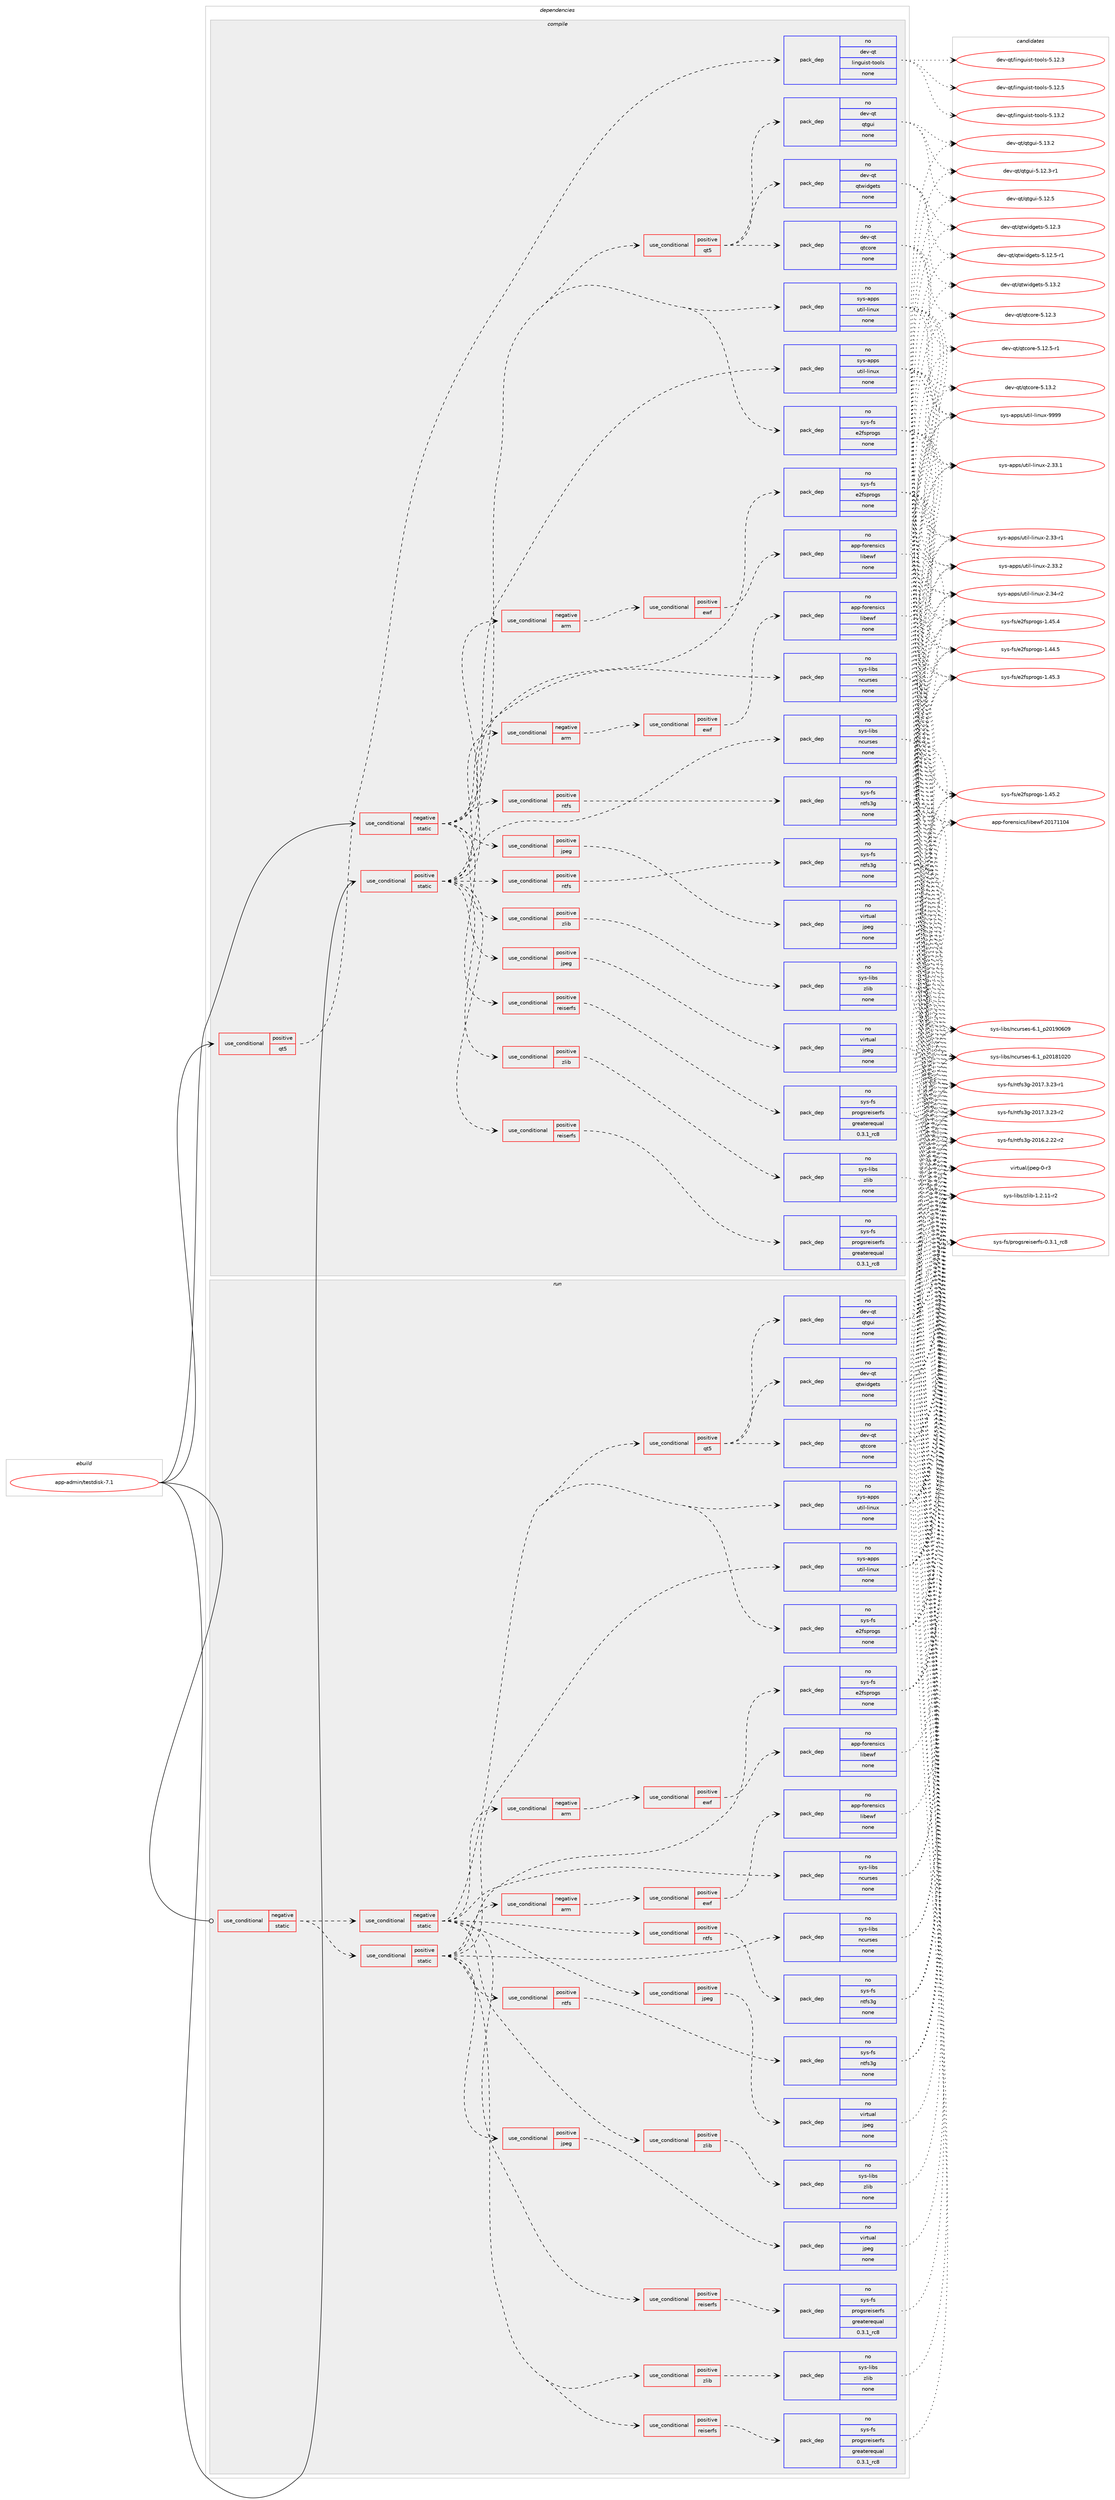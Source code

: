 digraph prolog {

# *************
# Graph options
# *************

newrank=true;
concentrate=true;
compound=true;
graph [rankdir=LR,fontname=Helvetica,fontsize=10,ranksep=1.5];#, ranksep=2.5, nodesep=0.2];
edge  [arrowhead=vee];
node  [fontname=Helvetica,fontsize=10];

# **********
# The ebuild
# **********

subgraph cluster_leftcol {
color=gray;
rank=same;
label=<<i>ebuild</i>>;
id [label="app-admin/testdisk-7.1", color=red, width=4, href="../app-admin/testdisk-7.1.svg"];
}

# ****************
# The dependencies
# ****************

subgraph cluster_midcol {
color=gray;
label=<<i>dependencies</i>>;
subgraph cluster_compile {
fillcolor="#eeeeee";
style=filled;
label=<<i>compile</i>>;
subgraph cond112381 {
dependency471639 [label=<<TABLE BORDER="0" CELLBORDER="1" CELLSPACING="0" CELLPADDING="4"><TR><TD ROWSPAN="3" CELLPADDING="10">use_conditional</TD></TR><TR><TD>negative</TD></TR><TR><TD>static</TD></TR></TABLE>>, shape=none, color=red];
subgraph pack350706 {
dependency471640 [label=<<TABLE BORDER="0" CELLBORDER="1" CELLSPACING="0" CELLPADDING="4" WIDTH="220"><TR><TD ROWSPAN="6" CELLPADDING="30">pack_dep</TD></TR><TR><TD WIDTH="110">no</TD></TR><TR><TD>sys-apps</TD></TR><TR><TD>util-linux</TD></TR><TR><TD>none</TD></TR><TR><TD></TD></TR></TABLE>>, shape=none, color=blue];
}
dependency471639:e -> dependency471640:w [weight=20,style="dashed",arrowhead="vee"];
subgraph pack350707 {
dependency471641 [label=<<TABLE BORDER="0" CELLBORDER="1" CELLSPACING="0" CELLPADDING="4" WIDTH="220"><TR><TD ROWSPAN="6" CELLPADDING="30">pack_dep</TD></TR><TR><TD WIDTH="110">no</TD></TR><TR><TD>sys-fs</TD></TR><TR><TD>e2fsprogs</TD></TR><TR><TD>none</TD></TR><TR><TD></TD></TR></TABLE>>, shape=none, color=blue];
}
dependency471639:e -> dependency471641:w [weight=20,style="dashed",arrowhead="vee"];
subgraph pack350708 {
dependency471642 [label=<<TABLE BORDER="0" CELLBORDER="1" CELLSPACING="0" CELLPADDING="4" WIDTH="220"><TR><TD ROWSPAN="6" CELLPADDING="30">pack_dep</TD></TR><TR><TD WIDTH="110">no</TD></TR><TR><TD>sys-libs</TD></TR><TR><TD>ncurses</TD></TR><TR><TD>none</TD></TR><TR><TD></TD></TR></TABLE>>, shape=none, color=blue];
}
dependency471639:e -> dependency471642:w [weight=20,style="dashed",arrowhead="vee"];
subgraph cond112382 {
dependency471643 [label=<<TABLE BORDER="0" CELLBORDER="1" CELLSPACING="0" CELLPADDING="4"><TR><TD ROWSPAN="3" CELLPADDING="10">use_conditional</TD></TR><TR><TD>positive</TD></TR><TR><TD>jpeg</TD></TR></TABLE>>, shape=none, color=red];
subgraph pack350709 {
dependency471644 [label=<<TABLE BORDER="0" CELLBORDER="1" CELLSPACING="0" CELLPADDING="4" WIDTH="220"><TR><TD ROWSPAN="6" CELLPADDING="30">pack_dep</TD></TR><TR><TD WIDTH="110">no</TD></TR><TR><TD>virtual</TD></TR><TR><TD>jpeg</TD></TR><TR><TD>none</TD></TR><TR><TD></TD></TR></TABLE>>, shape=none, color=blue];
}
dependency471643:e -> dependency471644:w [weight=20,style="dashed",arrowhead="vee"];
}
dependency471639:e -> dependency471643:w [weight=20,style="dashed",arrowhead="vee"];
subgraph cond112383 {
dependency471645 [label=<<TABLE BORDER="0" CELLBORDER="1" CELLSPACING="0" CELLPADDING="4"><TR><TD ROWSPAN="3" CELLPADDING="10">use_conditional</TD></TR><TR><TD>positive</TD></TR><TR><TD>ntfs</TD></TR></TABLE>>, shape=none, color=red];
subgraph pack350710 {
dependency471646 [label=<<TABLE BORDER="0" CELLBORDER="1" CELLSPACING="0" CELLPADDING="4" WIDTH="220"><TR><TD ROWSPAN="6" CELLPADDING="30">pack_dep</TD></TR><TR><TD WIDTH="110">no</TD></TR><TR><TD>sys-fs</TD></TR><TR><TD>ntfs3g</TD></TR><TR><TD>none</TD></TR><TR><TD></TD></TR></TABLE>>, shape=none, color=blue];
}
dependency471645:e -> dependency471646:w [weight=20,style="dashed",arrowhead="vee"];
}
dependency471639:e -> dependency471645:w [weight=20,style="dashed",arrowhead="vee"];
subgraph cond112384 {
dependency471647 [label=<<TABLE BORDER="0" CELLBORDER="1" CELLSPACING="0" CELLPADDING="4"><TR><TD ROWSPAN="3" CELLPADDING="10">use_conditional</TD></TR><TR><TD>positive</TD></TR><TR><TD>qt5</TD></TR></TABLE>>, shape=none, color=red];
subgraph pack350711 {
dependency471648 [label=<<TABLE BORDER="0" CELLBORDER="1" CELLSPACING="0" CELLPADDING="4" WIDTH="220"><TR><TD ROWSPAN="6" CELLPADDING="30">pack_dep</TD></TR><TR><TD WIDTH="110">no</TD></TR><TR><TD>dev-qt</TD></TR><TR><TD>qtcore</TD></TR><TR><TD>none</TD></TR><TR><TD></TD></TR></TABLE>>, shape=none, color=blue];
}
dependency471647:e -> dependency471648:w [weight=20,style="dashed",arrowhead="vee"];
subgraph pack350712 {
dependency471649 [label=<<TABLE BORDER="0" CELLBORDER="1" CELLSPACING="0" CELLPADDING="4" WIDTH="220"><TR><TD ROWSPAN="6" CELLPADDING="30">pack_dep</TD></TR><TR><TD WIDTH="110">no</TD></TR><TR><TD>dev-qt</TD></TR><TR><TD>qtgui</TD></TR><TR><TD>none</TD></TR><TR><TD></TD></TR></TABLE>>, shape=none, color=blue];
}
dependency471647:e -> dependency471649:w [weight=20,style="dashed",arrowhead="vee"];
subgraph pack350713 {
dependency471650 [label=<<TABLE BORDER="0" CELLBORDER="1" CELLSPACING="0" CELLPADDING="4" WIDTH="220"><TR><TD ROWSPAN="6" CELLPADDING="30">pack_dep</TD></TR><TR><TD WIDTH="110">no</TD></TR><TR><TD>dev-qt</TD></TR><TR><TD>qtwidgets</TD></TR><TR><TD>none</TD></TR><TR><TD></TD></TR></TABLE>>, shape=none, color=blue];
}
dependency471647:e -> dependency471650:w [weight=20,style="dashed",arrowhead="vee"];
}
dependency471639:e -> dependency471647:w [weight=20,style="dashed",arrowhead="vee"];
subgraph cond112385 {
dependency471651 [label=<<TABLE BORDER="0" CELLBORDER="1" CELLSPACING="0" CELLPADDING="4"><TR><TD ROWSPAN="3" CELLPADDING="10">use_conditional</TD></TR><TR><TD>positive</TD></TR><TR><TD>reiserfs</TD></TR></TABLE>>, shape=none, color=red];
subgraph pack350714 {
dependency471652 [label=<<TABLE BORDER="0" CELLBORDER="1" CELLSPACING="0" CELLPADDING="4" WIDTH="220"><TR><TD ROWSPAN="6" CELLPADDING="30">pack_dep</TD></TR><TR><TD WIDTH="110">no</TD></TR><TR><TD>sys-fs</TD></TR><TR><TD>progsreiserfs</TD></TR><TR><TD>greaterequal</TD></TR><TR><TD>0.3.1_rc8</TD></TR></TABLE>>, shape=none, color=blue];
}
dependency471651:e -> dependency471652:w [weight=20,style="dashed",arrowhead="vee"];
}
dependency471639:e -> dependency471651:w [weight=20,style="dashed",arrowhead="vee"];
subgraph cond112386 {
dependency471653 [label=<<TABLE BORDER="0" CELLBORDER="1" CELLSPACING="0" CELLPADDING="4"><TR><TD ROWSPAN="3" CELLPADDING="10">use_conditional</TD></TR><TR><TD>positive</TD></TR><TR><TD>zlib</TD></TR></TABLE>>, shape=none, color=red];
subgraph pack350715 {
dependency471654 [label=<<TABLE BORDER="0" CELLBORDER="1" CELLSPACING="0" CELLPADDING="4" WIDTH="220"><TR><TD ROWSPAN="6" CELLPADDING="30">pack_dep</TD></TR><TR><TD WIDTH="110">no</TD></TR><TR><TD>sys-libs</TD></TR><TR><TD>zlib</TD></TR><TR><TD>none</TD></TR><TR><TD></TD></TR></TABLE>>, shape=none, color=blue];
}
dependency471653:e -> dependency471654:w [weight=20,style="dashed",arrowhead="vee"];
}
dependency471639:e -> dependency471653:w [weight=20,style="dashed",arrowhead="vee"];
subgraph cond112387 {
dependency471655 [label=<<TABLE BORDER="0" CELLBORDER="1" CELLSPACING="0" CELLPADDING="4"><TR><TD ROWSPAN="3" CELLPADDING="10">use_conditional</TD></TR><TR><TD>negative</TD></TR><TR><TD>arm</TD></TR></TABLE>>, shape=none, color=red];
subgraph cond112388 {
dependency471656 [label=<<TABLE BORDER="0" CELLBORDER="1" CELLSPACING="0" CELLPADDING="4"><TR><TD ROWSPAN="3" CELLPADDING="10">use_conditional</TD></TR><TR><TD>positive</TD></TR><TR><TD>ewf</TD></TR></TABLE>>, shape=none, color=red];
subgraph pack350716 {
dependency471657 [label=<<TABLE BORDER="0" CELLBORDER="1" CELLSPACING="0" CELLPADDING="4" WIDTH="220"><TR><TD ROWSPAN="6" CELLPADDING="30">pack_dep</TD></TR><TR><TD WIDTH="110">no</TD></TR><TR><TD>app-forensics</TD></TR><TR><TD>libewf</TD></TR><TR><TD>none</TD></TR><TR><TD></TD></TR></TABLE>>, shape=none, color=blue];
}
dependency471656:e -> dependency471657:w [weight=20,style="dashed",arrowhead="vee"];
}
dependency471655:e -> dependency471656:w [weight=20,style="dashed",arrowhead="vee"];
}
dependency471639:e -> dependency471655:w [weight=20,style="dashed",arrowhead="vee"];
}
id:e -> dependency471639:w [weight=20,style="solid",arrowhead="vee"];
subgraph cond112389 {
dependency471658 [label=<<TABLE BORDER="0" CELLBORDER="1" CELLSPACING="0" CELLPADDING="4"><TR><TD ROWSPAN="3" CELLPADDING="10">use_conditional</TD></TR><TR><TD>positive</TD></TR><TR><TD>qt5</TD></TR></TABLE>>, shape=none, color=red];
subgraph pack350717 {
dependency471659 [label=<<TABLE BORDER="0" CELLBORDER="1" CELLSPACING="0" CELLPADDING="4" WIDTH="220"><TR><TD ROWSPAN="6" CELLPADDING="30">pack_dep</TD></TR><TR><TD WIDTH="110">no</TD></TR><TR><TD>dev-qt</TD></TR><TR><TD>linguist-tools</TD></TR><TR><TD>none</TD></TR><TR><TD></TD></TR></TABLE>>, shape=none, color=blue];
}
dependency471658:e -> dependency471659:w [weight=20,style="dashed",arrowhead="vee"];
}
id:e -> dependency471658:w [weight=20,style="solid",arrowhead="vee"];
subgraph cond112390 {
dependency471660 [label=<<TABLE BORDER="0" CELLBORDER="1" CELLSPACING="0" CELLPADDING="4"><TR><TD ROWSPAN="3" CELLPADDING="10">use_conditional</TD></TR><TR><TD>positive</TD></TR><TR><TD>static</TD></TR></TABLE>>, shape=none, color=red];
subgraph pack350718 {
dependency471661 [label=<<TABLE BORDER="0" CELLBORDER="1" CELLSPACING="0" CELLPADDING="4" WIDTH="220"><TR><TD ROWSPAN="6" CELLPADDING="30">pack_dep</TD></TR><TR><TD WIDTH="110">no</TD></TR><TR><TD>sys-apps</TD></TR><TR><TD>util-linux</TD></TR><TR><TD>none</TD></TR><TR><TD></TD></TR></TABLE>>, shape=none, color=blue];
}
dependency471660:e -> dependency471661:w [weight=20,style="dashed",arrowhead="vee"];
subgraph pack350719 {
dependency471662 [label=<<TABLE BORDER="0" CELLBORDER="1" CELLSPACING="0" CELLPADDING="4" WIDTH="220"><TR><TD ROWSPAN="6" CELLPADDING="30">pack_dep</TD></TR><TR><TD WIDTH="110">no</TD></TR><TR><TD>sys-fs</TD></TR><TR><TD>e2fsprogs</TD></TR><TR><TD>none</TD></TR><TR><TD></TD></TR></TABLE>>, shape=none, color=blue];
}
dependency471660:e -> dependency471662:w [weight=20,style="dashed",arrowhead="vee"];
subgraph pack350720 {
dependency471663 [label=<<TABLE BORDER="0" CELLBORDER="1" CELLSPACING="0" CELLPADDING="4" WIDTH="220"><TR><TD ROWSPAN="6" CELLPADDING="30">pack_dep</TD></TR><TR><TD WIDTH="110">no</TD></TR><TR><TD>sys-libs</TD></TR><TR><TD>ncurses</TD></TR><TR><TD>none</TD></TR><TR><TD></TD></TR></TABLE>>, shape=none, color=blue];
}
dependency471660:e -> dependency471663:w [weight=20,style="dashed",arrowhead="vee"];
subgraph cond112391 {
dependency471664 [label=<<TABLE BORDER="0" CELLBORDER="1" CELLSPACING="0" CELLPADDING="4"><TR><TD ROWSPAN="3" CELLPADDING="10">use_conditional</TD></TR><TR><TD>positive</TD></TR><TR><TD>jpeg</TD></TR></TABLE>>, shape=none, color=red];
subgraph pack350721 {
dependency471665 [label=<<TABLE BORDER="0" CELLBORDER="1" CELLSPACING="0" CELLPADDING="4" WIDTH="220"><TR><TD ROWSPAN="6" CELLPADDING="30">pack_dep</TD></TR><TR><TD WIDTH="110">no</TD></TR><TR><TD>virtual</TD></TR><TR><TD>jpeg</TD></TR><TR><TD>none</TD></TR><TR><TD></TD></TR></TABLE>>, shape=none, color=blue];
}
dependency471664:e -> dependency471665:w [weight=20,style="dashed",arrowhead="vee"];
}
dependency471660:e -> dependency471664:w [weight=20,style="dashed",arrowhead="vee"];
subgraph cond112392 {
dependency471666 [label=<<TABLE BORDER="0" CELLBORDER="1" CELLSPACING="0" CELLPADDING="4"><TR><TD ROWSPAN="3" CELLPADDING="10">use_conditional</TD></TR><TR><TD>positive</TD></TR><TR><TD>ntfs</TD></TR></TABLE>>, shape=none, color=red];
subgraph pack350722 {
dependency471667 [label=<<TABLE BORDER="0" CELLBORDER="1" CELLSPACING="0" CELLPADDING="4" WIDTH="220"><TR><TD ROWSPAN="6" CELLPADDING="30">pack_dep</TD></TR><TR><TD WIDTH="110">no</TD></TR><TR><TD>sys-fs</TD></TR><TR><TD>ntfs3g</TD></TR><TR><TD>none</TD></TR><TR><TD></TD></TR></TABLE>>, shape=none, color=blue];
}
dependency471666:e -> dependency471667:w [weight=20,style="dashed",arrowhead="vee"];
}
dependency471660:e -> dependency471666:w [weight=20,style="dashed",arrowhead="vee"];
subgraph cond112393 {
dependency471668 [label=<<TABLE BORDER="0" CELLBORDER="1" CELLSPACING="0" CELLPADDING="4"><TR><TD ROWSPAN="3" CELLPADDING="10">use_conditional</TD></TR><TR><TD>positive</TD></TR><TR><TD>reiserfs</TD></TR></TABLE>>, shape=none, color=red];
subgraph pack350723 {
dependency471669 [label=<<TABLE BORDER="0" CELLBORDER="1" CELLSPACING="0" CELLPADDING="4" WIDTH="220"><TR><TD ROWSPAN="6" CELLPADDING="30">pack_dep</TD></TR><TR><TD WIDTH="110">no</TD></TR><TR><TD>sys-fs</TD></TR><TR><TD>progsreiserfs</TD></TR><TR><TD>greaterequal</TD></TR><TR><TD>0.3.1_rc8</TD></TR></TABLE>>, shape=none, color=blue];
}
dependency471668:e -> dependency471669:w [weight=20,style="dashed",arrowhead="vee"];
}
dependency471660:e -> dependency471668:w [weight=20,style="dashed",arrowhead="vee"];
subgraph cond112394 {
dependency471670 [label=<<TABLE BORDER="0" CELLBORDER="1" CELLSPACING="0" CELLPADDING="4"><TR><TD ROWSPAN="3" CELLPADDING="10">use_conditional</TD></TR><TR><TD>positive</TD></TR><TR><TD>zlib</TD></TR></TABLE>>, shape=none, color=red];
subgraph pack350724 {
dependency471671 [label=<<TABLE BORDER="0" CELLBORDER="1" CELLSPACING="0" CELLPADDING="4" WIDTH="220"><TR><TD ROWSPAN="6" CELLPADDING="30">pack_dep</TD></TR><TR><TD WIDTH="110">no</TD></TR><TR><TD>sys-libs</TD></TR><TR><TD>zlib</TD></TR><TR><TD>none</TD></TR><TR><TD></TD></TR></TABLE>>, shape=none, color=blue];
}
dependency471670:e -> dependency471671:w [weight=20,style="dashed",arrowhead="vee"];
}
dependency471660:e -> dependency471670:w [weight=20,style="dashed",arrowhead="vee"];
subgraph cond112395 {
dependency471672 [label=<<TABLE BORDER="0" CELLBORDER="1" CELLSPACING="0" CELLPADDING="4"><TR><TD ROWSPAN="3" CELLPADDING="10">use_conditional</TD></TR><TR><TD>negative</TD></TR><TR><TD>arm</TD></TR></TABLE>>, shape=none, color=red];
subgraph cond112396 {
dependency471673 [label=<<TABLE BORDER="0" CELLBORDER="1" CELLSPACING="0" CELLPADDING="4"><TR><TD ROWSPAN="3" CELLPADDING="10">use_conditional</TD></TR><TR><TD>positive</TD></TR><TR><TD>ewf</TD></TR></TABLE>>, shape=none, color=red];
subgraph pack350725 {
dependency471674 [label=<<TABLE BORDER="0" CELLBORDER="1" CELLSPACING="0" CELLPADDING="4" WIDTH="220"><TR><TD ROWSPAN="6" CELLPADDING="30">pack_dep</TD></TR><TR><TD WIDTH="110">no</TD></TR><TR><TD>app-forensics</TD></TR><TR><TD>libewf</TD></TR><TR><TD>none</TD></TR><TR><TD></TD></TR></TABLE>>, shape=none, color=blue];
}
dependency471673:e -> dependency471674:w [weight=20,style="dashed",arrowhead="vee"];
}
dependency471672:e -> dependency471673:w [weight=20,style="dashed",arrowhead="vee"];
}
dependency471660:e -> dependency471672:w [weight=20,style="dashed",arrowhead="vee"];
}
id:e -> dependency471660:w [weight=20,style="solid",arrowhead="vee"];
}
subgraph cluster_compileandrun {
fillcolor="#eeeeee";
style=filled;
label=<<i>compile and run</i>>;
}
subgraph cluster_run {
fillcolor="#eeeeee";
style=filled;
label=<<i>run</i>>;
subgraph cond112397 {
dependency471675 [label=<<TABLE BORDER="0" CELLBORDER="1" CELLSPACING="0" CELLPADDING="4"><TR><TD ROWSPAN="3" CELLPADDING="10">use_conditional</TD></TR><TR><TD>negative</TD></TR><TR><TD>static</TD></TR></TABLE>>, shape=none, color=red];
subgraph cond112398 {
dependency471676 [label=<<TABLE BORDER="0" CELLBORDER="1" CELLSPACING="0" CELLPADDING="4"><TR><TD ROWSPAN="3" CELLPADDING="10">use_conditional</TD></TR><TR><TD>positive</TD></TR><TR><TD>static</TD></TR></TABLE>>, shape=none, color=red];
subgraph pack350726 {
dependency471677 [label=<<TABLE BORDER="0" CELLBORDER="1" CELLSPACING="0" CELLPADDING="4" WIDTH="220"><TR><TD ROWSPAN="6" CELLPADDING="30">pack_dep</TD></TR><TR><TD WIDTH="110">no</TD></TR><TR><TD>sys-apps</TD></TR><TR><TD>util-linux</TD></TR><TR><TD>none</TD></TR><TR><TD></TD></TR></TABLE>>, shape=none, color=blue];
}
dependency471676:e -> dependency471677:w [weight=20,style="dashed",arrowhead="vee"];
subgraph pack350727 {
dependency471678 [label=<<TABLE BORDER="0" CELLBORDER="1" CELLSPACING="0" CELLPADDING="4" WIDTH="220"><TR><TD ROWSPAN="6" CELLPADDING="30">pack_dep</TD></TR><TR><TD WIDTH="110">no</TD></TR><TR><TD>sys-fs</TD></TR><TR><TD>e2fsprogs</TD></TR><TR><TD>none</TD></TR><TR><TD></TD></TR></TABLE>>, shape=none, color=blue];
}
dependency471676:e -> dependency471678:w [weight=20,style="dashed",arrowhead="vee"];
subgraph pack350728 {
dependency471679 [label=<<TABLE BORDER="0" CELLBORDER="1" CELLSPACING="0" CELLPADDING="4" WIDTH="220"><TR><TD ROWSPAN="6" CELLPADDING="30">pack_dep</TD></TR><TR><TD WIDTH="110">no</TD></TR><TR><TD>sys-libs</TD></TR><TR><TD>ncurses</TD></TR><TR><TD>none</TD></TR><TR><TD></TD></TR></TABLE>>, shape=none, color=blue];
}
dependency471676:e -> dependency471679:w [weight=20,style="dashed",arrowhead="vee"];
subgraph cond112399 {
dependency471680 [label=<<TABLE BORDER="0" CELLBORDER="1" CELLSPACING="0" CELLPADDING="4"><TR><TD ROWSPAN="3" CELLPADDING="10">use_conditional</TD></TR><TR><TD>positive</TD></TR><TR><TD>jpeg</TD></TR></TABLE>>, shape=none, color=red];
subgraph pack350729 {
dependency471681 [label=<<TABLE BORDER="0" CELLBORDER="1" CELLSPACING="0" CELLPADDING="4" WIDTH="220"><TR><TD ROWSPAN="6" CELLPADDING="30">pack_dep</TD></TR><TR><TD WIDTH="110">no</TD></TR><TR><TD>virtual</TD></TR><TR><TD>jpeg</TD></TR><TR><TD>none</TD></TR><TR><TD></TD></TR></TABLE>>, shape=none, color=blue];
}
dependency471680:e -> dependency471681:w [weight=20,style="dashed",arrowhead="vee"];
}
dependency471676:e -> dependency471680:w [weight=20,style="dashed",arrowhead="vee"];
subgraph cond112400 {
dependency471682 [label=<<TABLE BORDER="0" CELLBORDER="1" CELLSPACING="0" CELLPADDING="4"><TR><TD ROWSPAN="3" CELLPADDING="10">use_conditional</TD></TR><TR><TD>positive</TD></TR><TR><TD>ntfs</TD></TR></TABLE>>, shape=none, color=red];
subgraph pack350730 {
dependency471683 [label=<<TABLE BORDER="0" CELLBORDER="1" CELLSPACING="0" CELLPADDING="4" WIDTH="220"><TR><TD ROWSPAN="6" CELLPADDING="30">pack_dep</TD></TR><TR><TD WIDTH="110">no</TD></TR><TR><TD>sys-fs</TD></TR><TR><TD>ntfs3g</TD></TR><TR><TD>none</TD></TR><TR><TD></TD></TR></TABLE>>, shape=none, color=blue];
}
dependency471682:e -> dependency471683:w [weight=20,style="dashed",arrowhead="vee"];
}
dependency471676:e -> dependency471682:w [weight=20,style="dashed",arrowhead="vee"];
subgraph cond112401 {
dependency471684 [label=<<TABLE BORDER="0" CELLBORDER="1" CELLSPACING="0" CELLPADDING="4"><TR><TD ROWSPAN="3" CELLPADDING="10">use_conditional</TD></TR><TR><TD>positive</TD></TR><TR><TD>reiserfs</TD></TR></TABLE>>, shape=none, color=red];
subgraph pack350731 {
dependency471685 [label=<<TABLE BORDER="0" CELLBORDER="1" CELLSPACING="0" CELLPADDING="4" WIDTH="220"><TR><TD ROWSPAN="6" CELLPADDING="30">pack_dep</TD></TR><TR><TD WIDTH="110">no</TD></TR><TR><TD>sys-fs</TD></TR><TR><TD>progsreiserfs</TD></TR><TR><TD>greaterequal</TD></TR><TR><TD>0.3.1_rc8</TD></TR></TABLE>>, shape=none, color=blue];
}
dependency471684:e -> dependency471685:w [weight=20,style="dashed",arrowhead="vee"];
}
dependency471676:e -> dependency471684:w [weight=20,style="dashed",arrowhead="vee"];
subgraph cond112402 {
dependency471686 [label=<<TABLE BORDER="0" CELLBORDER="1" CELLSPACING="0" CELLPADDING="4"><TR><TD ROWSPAN="3" CELLPADDING="10">use_conditional</TD></TR><TR><TD>positive</TD></TR><TR><TD>zlib</TD></TR></TABLE>>, shape=none, color=red];
subgraph pack350732 {
dependency471687 [label=<<TABLE BORDER="0" CELLBORDER="1" CELLSPACING="0" CELLPADDING="4" WIDTH="220"><TR><TD ROWSPAN="6" CELLPADDING="30">pack_dep</TD></TR><TR><TD WIDTH="110">no</TD></TR><TR><TD>sys-libs</TD></TR><TR><TD>zlib</TD></TR><TR><TD>none</TD></TR><TR><TD></TD></TR></TABLE>>, shape=none, color=blue];
}
dependency471686:e -> dependency471687:w [weight=20,style="dashed",arrowhead="vee"];
}
dependency471676:e -> dependency471686:w [weight=20,style="dashed",arrowhead="vee"];
subgraph cond112403 {
dependency471688 [label=<<TABLE BORDER="0" CELLBORDER="1" CELLSPACING="0" CELLPADDING="4"><TR><TD ROWSPAN="3" CELLPADDING="10">use_conditional</TD></TR><TR><TD>negative</TD></TR><TR><TD>arm</TD></TR></TABLE>>, shape=none, color=red];
subgraph cond112404 {
dependency471689 [label=<<TABLE BORDER="0" CELLBORDER="1" CELLSPACING="0" CELLPADDING="4"><TR><TD ROWSPAN="3" CELLPADDING="10">use_conditional</TD></TR><TR><TD>positive</TD></TR><TR><TD>ewf</TD></TR></TABLE>>, shape=none, color=red];
subgraph pack350733 {
dependency471690 [label=<<TABLE BORDER="0" CELLBORDER="1" CELLSPACING="0" CELLPADDING="4" WIDTH="220"><TR><TD ROWSPAN="6" CELLPADDING="30">pack_dep</TD></TR><TR><TD WIDTH="110">no</TD></TR><TR><TD>app-forensics</TD></TR><TR><TD>libewf</TD></TR><TR><TD>none</TD></TR><TR><TD></TD></TR></TABLE>>, shape=none, color=blue];
}
dependency471689:e -> dependency471690:w [weight=20,style="dashed",arrowhead="vee"];
}
dependency471688:e -> dependency471689:w [weight=20,style="dashed",arrowhead="vee"];
}
dependency471676:e -> dependency471688:w [weight=20,style="dashed",arrowhead="vee"];
}
dependency471675:e -> dependency471676:w [weight=20,style="dashed",arrowhead="vee"];
subgraph cond112405 {
dependency471691 [label=<<TABLE BORDER="0" CELLBORDER="1" CELLSPACING="0" CELLPADDING="4"><TR><TD ROWSPAN="3" CELLPADDING="10">use_conditional</TD></TR><TR><TD>negative</TD></TR><TR><TD>static</TD></TR></TABLE>>, shape=none, color=red];
subgraph pack350734 {
dependency471692 [label=<<TABLE BORDER="0" CELLBORDER="1" CELLSPACING="0" CELLPADDING="4" WIDTH="220"><TR><TD ROWSPAN="6" CELLPADDING="30">pack_dep</TD></TR><TR><TD WIDTH="110">no</TD></TR><TR><TD>sys-apps</TD></TR><TR><TD>util-linux</TD></TR><TR><TD>none</TD></TR><TR><TD></TD></TR></TABLE>>, shape=none, color=blue];
}
dependency471691:e -> dependency471692:w [weight=20,style="dashed",arrowhead="vee"];
subgraph pack350735 {
dependency471693 [label=<<TABLE BORDER="0" CELLBORDER="1" CELLSPACING="0" CELLPADDING="4" WIDTH="220"><TR><TD ROWSPAN="6" CELLPADDING="30">pack_dep</TD></TR><TR><TD WIDTH="110">no</TD></TR><TR><TD>sys-fs</TD></TR><TR><TD>e2fsprogs</TD></TR><TR><TD>none</TD></TR><TR><TD></TD></TR></TABLE>>, shape=none, color=blue];
}
dependency471691:e -> dependency471693:w [weight=20,style="dashed",arrowhead="vee"];
subgraph pack350736 {
dependency471694 [label=<<TABLE BORDER="0" CELLBORDER="1" CELLSPACING="0" CELLPADDING="4" WIDTH="220"><TR><TD ROWSPAN="6" CELLPADDING="30">pack_dep</TD></TR><TR><TD WIDTH="110">no</TD></TR><TR><TD>sys-libs</TD></TR><TR><TD>ncurses</TD></TR><TR><TD>none</TD></TR><TR><TD></TD></TR></TABLE>>, shape=none, color=blue];
}
dependency471691:e -> dependency471694:w [weight=20,style="dashed",arrowhead="vee"];
subgraph cond112406 {
dependency471695 [label=<<TABLE BORDER="0" CELLBORDER="1" CELLSPACING="0" CELLPADDING="4"><TR><TD ROWSPAN="3" CELLPADDING="10">use_conditional</TD></TR><TR><TD>positive</TD></TR><TR><TD>jpeg</TD></TR></TABLE>>, shape=none, color=red];
subgraph pack350737 {
dependency471696 [label=<<TABLE BORDER="0" CELLBORDER="1" CELLSPACING="0" CELLPADDING="4" WIDTH="220"><TR><TD ROWSPAN="6" CELLPADDING="30">pack_dep</TD></TR><TR><TD WIDTH="110">no</TD></TR><TR><TD>virtual</TD></TR><TR><TD>jpeg</TD></TR><TR><TD>none</TD></TR><TR><TD></TD></TR></TABLE>>, shape=none, color=blue];
}
dependency471695:e -> dependency471696:w [weight=20,style="dashed",arrowhead="vee"];
}
dependency471691:e -> dependency471695:w [weight=20,style="dashed",arrowhead="vee"];
subgraph cond112407 {
dependency471697 [label=<<TABLE BORDER="0" CELLBORDER="1" CELLSPACING="0" CELLPADDING="4"><TR><TD ROWSPAN="3" CELLPADDING="10">use_conditional</TD></TR><TR><TD>positive</TD></TR><TR><TD>ntfs</TD></TR></TABLE>>, shape=none, color=red];
subgraph pack350738 {
dependency471698 [label=<<TABLE BORDER="0" CELLBORDER="1" CELLSPACING="0" CELLPADDING="4" WIDTH="220"><TR><TD ROWSPAN="6" CELLPADDING="30">pack_dep</TD></TR><TR><TD WIDTH="110">no</TD></TR><TR><TD>sys-fs</TD></TR><TR><TD>ntfs3g</TD></TR><TR><TD>none</TD></TR><TR><TD></TD></TR></TABLE>>, shape=none, color=blue];
}
dependency471697:e -> dependency471698:w [weight=20,style="dashed",arrowhead="vee"];
}
dependency471691:e -> dependency471697:w [weight=20,style="dashed",arrowhead="vee"];
subgraph cond112408 {
dependency471699 [label=<<TABLE BORDER="0" CELLBORDER="1" CELLSPACING="0" CELLPADDING="4"><TR><TD ROWSPAN="3" CELLPADDING="10">use_conditional</TD></TR><TR><TD>positive</TD></TR><TR><TD>qt5</TD></TR></TABLE>>, shape=none, color=red];
subgraph pack350739 {
dependency471700 [label=<<TABLE BORDER="0" CELLBORDER="1" CELLSPACING="0" CELLPADDING="4" WIDTH="220"><TR><TD ROWSPAN="6" CELLPADDING="30">pack_dep</TD></TR><TR><TD WIDTH="110">no</TD></TR><TR><TD>dev-qt</TD></TR><TR><TD>qtcore</TD></TR><TR><TD>none</TD></TR><TR><TD></TD></TR></TABLE>>, shape=none, color=blue];
}
dependency471699:e -> dependency471700:w [weight=20,style="dashed",arrowhead="vee"];
subgraph pack350740 {
dependency471701 [label=<<TABLE BORDER="0" CELLBORDER="1" CELLSPACING="0" CELLPADDING="4" WIDTH="220"><TR><TD ROWSPAN="6" CELLPADDING="30">pack_dep</TD></TR><TR><TD WIDTH="110">no</TD></TR><TR><TD>dev-qt</TD></TR><TR><TD>qtgui</TD></TR><TR><TD>none</TD></TR><TR><TD></TD></TR></TABLE>>, shape=none, color=blue];
}
dependency471699:e -> dependency471701:w [weight=20,style="dashed",arrowhead="vee"];
subgraph pack350741 {
dependency471702 [label=<<TABLE BORDER="0" CELLBORDER="1" CELLSPACING="0" CELLPADDING="4" WIDTH="220"><TR><TD ROWSPAN="6" CELLPADDING="30">pack_dep</TD></TR><TR><TD WIDTH="110">no</TD></TR><TR><TD>dev-qt</TD></TR><TR><TD>qtwidgets</TD></TR><TR><TD>none</TD></TR><TR><TD></TD></TR></TABLE>>, shape=none, color=blue];
}
dependency471699:e -> dependency471702:w [weight=20,style="dashed",arrowhead="vee"];
}
dependency471691:e -> dependency471699:w [weight=20,style="dashed",arrowhead="vee"];
subgraph cond112409 {
dependency471703 [label=<<TABLE BORDER="0" CELLBORDER="1" CELLSPACING="0" CELLPADDING="4"><TR><TD ROWSPAN="3" CELLPADDING="10">use_conditional</TD></TR><TR><TD>positive</TD></TR><TR><TD>reiserfs</TD></TR></TABLE>>, shape=none, color=red];
subgraph pack350742 {
dependency471704 [label=<<TABLE BORDER="0" CELLBORDER="1" CELLSPACING="0" CELLPADDING="4" WIDTH="220"><TR><TD ROWSPAN="6" CELLPADDING="30">pack_dep</TD></TR><TR><TD WIDTH="110">no</TD></TR><TR><TD>sys-fs</TD></TR><TR><TD>progsreiserfs</TD></TR><TR><TD>greaterequal</TD></TR><TR><TD>0.3.1_rc8</TD></TR></TABLE>>, shape=none, color=blue];
}
dependency471703:e -> dependency471704:w [weight=20,style="dashed",arrowhead="vee"];
}
dependency471691:e -> dependency471703:w [weight=20,style="dashed",arrowhead="vee"];
subgraph cond112410 {
dependency471705 [label=<<TABLE BORDER="0" CELLBORDER="1" CELLSPACING="0" CELLPADDING="4"><TR><TD ROWSPAN="3" CELLPADDING="10">use_conditional</TD></TR><TR><TD>positive</TD></TR><TR><TD>zlib</TD></TR></TABLE>>, shape=none, color=red];
subgraph pack350743 {
dependency471706 [label=<<TABLE BORDER="0" CELLBORDER="1" CELLSPACING="0" CELLPADDING="4" WIDTH="220"><TR><TD ROWSPAN="6" CELLPADDING="30">pack_dep</TD></TR><TR><TD WIDTH="110">no</TD></TR><TR><TD>sys-libs</TD></TR><TR><TD>zlib</TD></TR><TR><TD>none</TD></TR><TR><TD></TD></TR></TABLE>>, shape=none, color=blue];
}
dependency471705:e -> dependency471706:w [weight=20,style="dashed",arrowhead="vee"];
}
dependency471691:e -> dependency471705:w [weight=20,style="dashed",arrowhead="vee"];
subgraph cond112411 {
dependency471707 [label=<<TABLE BORDER="0" CELLBORDER="1" CELLSPACING="0" CELLPADDING="4"><TR><TD ROWSPAN="3" CELLPADDING="10">use_conditional</TD></TR><TR><TD>negative</TD></TR><TR><TD>arm</TD></TR></TABLE>>, shape=none, color=red];
subgraph cond112412 {
dependency471708 [label=<<TABLE BORDER="0" CELLBORDER="1" CELLSPACING="0" CELLPADDING="4"><TR><TD ROWSPAN="3" CELLPADDING="10">use_conditional</TD></TR><TR><TD>positive</TD></TR><TR><TD>ewf</TD></TR></TABLE>>, shape=none, color=red];
subgraph pack350744 {
dependency471709 [label=<<TABLE BORDER="0" CELLBORDER="1" CELLSPACING="0" CELLPADDING="4" WIDTH="220"><TR><TD ROWSPAN="6" CELLPADDING="30">pack_dep</TD></TR><TR><TD WIDTH="110">no</TD></TR><TR><TD>app-forensics</TD></TR><TR><TD>libewf</TD></TR><TR><TD>none</TD></TR><TR><TD></TD></TR></TABLE>>, shape=none, color=blue];
}
dependency471708:e -> dependency471709:w [weight=20,style="dashed",arrowhead="vee"];
}
dependency471707:e -> dependency471708:w [weight=20,style="dashed",arrowhead="vee"];
}
dependency471691:e -> dependency471707:w [weight=20,style="dashed",arrowhead="vee"];
}
dependency471675:e -> dependency471691:w [weight=20,style="dashed",arrowhead="vee"];
}
id:e -> dependency471675:w [weight=20,style="solid",arrowhead="odot"];
}
}

# **************
# The candidates
# **************

subgraph cluster_choices {
rank=same;
color=gray;
label=<<i>candidates</i>>;

subgraph choice350706 {
color=black;
nodesep=1;
choice1151211154597112112115471171161051084510810511011712045504651514511449 [label="sys-apps/util-linux-2.33-r1", color=red, width=4,href="../sys-apps/util-linux-2.33-r1.svg"];
choice1151211154597112112115471171161051084510810511011712045504651514649 [label="sys-apps/util-linux-2.33.1", color=red, width=4,href="../sys-apps/util-linux-2.33.1.svg"];
choice1151211154597112112115471171161051084510810511011712045504651514650 [label="sys-apps/util-linux-2.33.2", color=red, width=4,href="../sys-apps/util-linux-2.33.2.svg"];
choice1151211154597112112115471171161051084510810511011712045504651524511450 [label="sys-apps/util-linux-2.34-r2", color=red, width=4,href="../sys-apps/util-linux-2.34-r2.svg"];
choice115121115459711211211547117116105108451081051101171204557575757 [label="sys-apps/util-linux-9999", color=red, width=4,href="../sys-apps/util-linux-9999.svg"];
dependency471640:e -> choice1151211154597112112115471171161051084510810511011712045504651514511449:w [style=dotted,weight="100"];
dependency471640:e -> choice1151211154597112112115471171161051084510810511011712045504651514649:w [style=dotted,weight="100"];
dependency471640:e -> choice1151211154597112112115471171161051084510810511011712045504651514650:w [style=dotted,weight="100"];
dependency471640:e -> choice1151211154597112112115471171161051084510810511011712045504651524511450:w [style=dotted,weight="100"];
dependency471640:e -> choice115121115459711211211547117116105108451081051101171204557575757:w [style=dotted,weight="100"];
}
subgraph choice350707 {
color=black;
nodesep=1;
choice11512111545102115471015010211511211411110311545494652524653 [label="sys-fs/e2fsprogs-1.44.5", color=red, width=4,href="../sys-fs/e2fsprogs-1.44.5.svg"];
choice11512111545102115471015010211511211411110311545494652534650 [label="sys-fs/e2fsprogs-1.45.2", color=red, width=4,href="../sys-fs/e2fsprogs-1.45.2.svg"];
choice11512111545102115471015010211511211411110311545494652534651 [label="sys-fs/e2fsprogs-1.45.3", color=red, width=4,href="../sys-fs/e2fsprogs-1.45.3.svg"];
choice11512111545102115471015010211511211411110311545494652534652 [label="sys-fs/e2fsprogs-1.45.4", color=red, width=4,href="../sys-fs/e2fsprogs-1.45.4.svg"];
dependency471641:e -> choice11512111545102115471015010211511211411110311545494652524653:w [style=dotted,weight="100"];
dependency471641:e -> choice11512111545102115471015010211511211411110311545494652534650:w [style=dotted,weight="100"];
dependency471641:e -> choice11512111545102115471015010211511211411110311545494652534651:w [style=dotted,weight="100"];
dependency471641:e -> choice11512111545102115471015010211511211411110311545494652534652:w [style=dotted,weight="100"];
}
subgraph choice350708 {
color=black;
nodesep=1;
choice1151211154510810598115471109911711411510111545544649951125048495649485048 [label="sys-libs/ncurses-6.1_p20181020", color=red, width=4,href="../sys-libs/ncurses-6.1_p20181020.svg"];
choice1151211154510810598115471109911711411510111545544649951125048495748544857 [label="sys-libs/ncurses-6.1_p20190609", color=red, width=4,href="../sys-libs/ncurses-6.1_p20190609.svg"];
dependency471642:e -> choice1151211154510810598115471109911711411510111545544649951125048495649485048:w [style=dotted,weight="100"];
dependency471642:e -> choice1151211154510810598115471109911711411510111545544649951125048495748544857:w [style=dotted,weight="100"];
}
subgraph choice350709 {
color=black;
nodesep=1;
choice118105114116117971084710611210110345484511451 [label="virtual/jpeg-0-r3", color=red, width=4,href="../virtual/jpeg-0-r3.svg"];
dependency471644:e -> choice118105114116117971084710611210110345484511451:w [style=dotted,weight="100"];
}
subgraph choice350710 {
color=black;
nodesep=1;
choice115121115451021154711011610211551103455048495446504650504511450 [label="sys-fs/ntfs3g-2016.2.22-r2", color=red, width=4,href="../sys-fs/ntfs3g-2016.2.22-r2.svg"];
choice115121115451021154711011610211551103455048495546514650514511449 [label="sys-fs/ntfs3g-2017.3.23-r1", color=red, width=4,href="../sys-fs/ntfs3g-2017.3.23-r1.svg"];
choice115121115451021154711011610211551103455048495546514650514511450 [label="sys-fs/ntfs3g-2017.3.23-r2", color=red, width=4,href="../sys-fs/ntfs3g-2017.3.23-r2.svg"];
dependency471646:e -> choice115121115451021154711011610211551103455048495446504650504511450:w [style=dotted,weight="100"];
dependency471646:e -> choice115121115451021154711011610211551103455048495546514650514511449:w [style=dotted,weight="100"];
dependency471646:e -> choice115121115451021154711011610211551103455048495546514650514511450:w [style=dotted,weight="100"];
}
subgraph choice350711 {
color=black;
nodesep=1;
choice10010111845113116471131169911111410145534649504651 [label="dev-qt/qtcore-5.12.3", color=red, width=4,href="../dev-qt/qtcore-5.12.3.svg"];
choice100101118451131164711311699111114101455346495046534511449 [label="dev-qt/qtcore-5.12.5-r1", color=red, width=4,href="../dev-qt/qtcore-5.12.5-r1.svg"];
choice10010111845113116471131169911111410145534649514650 [label="dev-qt/qtcore-5.13.2", color=red, width=4,href="../dev-qt/qtcore-5.13.2.svg"];
dependency471648:e -> choice10010111845113116471131169911111410145534649504651:w [style=dotted,weight="100"];
dependency471648:e -> choice100101118451131164711311699111114101455346495046534511449:w [style=dotted,weight="100"];
dependency471648:e -> choice10010111845113116471131169911111410145534649514650:w [style=dotted,weight="100"];
}
subgraph choice350712 {
color=black;
nodesep=1;
choice1001011184511311647113116103117105455346495046514511449 [label="dev-qt/qtgui-5.12.3-r1", color=red, width=4,href="../dev-qt/qtgui-5.12.3-r1.svg"];
choice100101118451131164711311610311710545534649504653 [label="dev-qt/qtgui-5.12.5", color=red, width=4,href="../dev-qt/qtgui-5.12.5.svg"];
choice100101118451131164711311610311710545534649514650 [label="dev-qt/qtgui-5.13.2", color=red, width=4,href="../dev-qt/qtgui-5.13.2.svg"];
dependency471649:e -> choice1001011184511311647113116103117105455346495046514511449:w [style=dotted,weight="100"];
dependency471649:e -> choice100101118451131164711311610311710545534649504653:w [style=dotted,weight="100"];
dependency471649:e -> choice100101118451131164711311610311710545534649514650:w [style=dotted,weight="100"];
}
subgraph choice350713 {
color=black;
nodesep=1;
choice100101118451131164711311611910510010310111611545534649504651 [label="dev-qt/qtwidgets-5.12.3", color=red, width=4,href="../dev-qt/qtwidgets-5.12.3.svg"];
choice1001011184511311647113116119105100103101116115455346495046534511449 [label="dev-qt/qtwidgets-5.12.5-r1", color=red, width=4,href="../dev-qt/qtwidgets-5.12.5-r1.svg"];
choice100101118451131164711311611910510010310111611545534649514650 [label="dev-qt/qtwidgets-5.13.2", color=red, width=4,href="../dev-qt/qtwidgets-5.13.2.svg"];
dependency471650:e -> choice100101118451131164711311611910510010310111611545534649504651:w [style=dotted,weight="100"];
dependency471650:e -> choice1001011184511311647113116119105100103101116115455346495046534511449:w [style=dotted,weight="100"];
dependency471650:e -> choice100101118451131164711311611910510010310111611545534649514650:w [style=dotted,weight="100"];
}
subgraph choice350714 {
color=black;
nodesep=1;
choice1151211154510211547112114111103115114101105115101114102115454846514649951149956 [label="sys-fs/progsreiserfs-0.3.1_rc8", color=red, width=4,href="../sys-fs/progsreiserfs-0.3.1_rc8.svg"];
dependency471652:e -> choice1151211154510211547112114111103115114101105115101114102115454846514649951149956:w [style=dotted,weight="100"];
}
subgraph choice350715 {
color=black;
nodesep=1;
choice11512111545108105981154712210810598454946504649494511450 [label="sys-libs/zlib-1.2.11-r2", color=red, width=4,href="../sys-libs/zlib-1.2.11-r2.svg"];
dependency471654:e -> choice11512111545108105981154712210810598454946504649494511450:w [style=dotted,weight="100"];
}
subgraph choice350716 {
color=black;
nodesep=1;
choice9711211245102111114101110115105991154710810598101119102455048495549494852 [label="app-forensics/libewf-20171104", color=red, width=4,href="../app-forensics/libewf-20171104.svg"];
dependency471657:e -> choice9711211245102111114101110115105991154710810598101119102455048495549494852:w [style=dotted,weight="100"];
}
subgraph choice350717 {
color=black;
nodesep=1;
choice10010111845113116471081051101031171051151164511611111110811545534649504651 [label="dev-qt/linguist-tools-5.12.3", color=red, width=4,href="../dev-qt/linguist-tools-5.12.3.svg"];
choice10010111845113116471081051101031171051151164511611111110811545534649504653 [label="dev-qt/linguist-tools-5.12.5", color=red, width=4,href="../dev-qt/linguist-tools-5.12.5.svg"];
choice10010111845113116471081051101031171051151164511611111110811545534649514650 [label="dev-qt/linguist-tools-5.13.2", color=red, width=4,href="../dev-qt/linguist-tools-5.13.2.svg"];
dependency471659:e -> choice10010111845113116471081051101031171051151164511611111110811545534649504651:w [style=dotted,weight="100"];
dependency471659:e -> choice10010111845113116471081051101031171051151164511611111110811545534649504653:w [style=dotted,weight="100"];
dependency471659:e -> choice10010111845113116471081051101031171051151164511611111110811545534649514650:w [style=dotted,weight="100"];
}
subgraph choice350718 {
color=black;
nodesep=1;
choice1151211154597112112115471171161051084510810511011712045504651514511449 [label="sys-apps/util-linux-2.33-r1", color=red, width=4,href="../sys-apps/util-linux-2.33-r1.svg"];
choice1151211154597112112115471171161051084510810511011712045504651514649 [label="sys-apps/util-linux-2.33.1", color=red, width=4,href="../sys-apps/util-linux-2.33.1.svg"];
choice1151211154597112112115471171161051084510810511011712045504651514650 [label="sys-apps/util-linux-2.33.2", color=red, width=4,href="../sys-apps/util-linux-2.33.2.svg"];
choice1151211154597112112115471171161051084510810511011712045504651524511450 [label="sys-apps/util-linux-2.34-r2", color=red, width=4,href="../sys-apps/util-linux-2.34-r2.svg"];
choice115121115459711211211547117116105108451081051101171204557575757 [label="sys-apps/util-linux-9999", color=red, width=4,href="../sys-apps/util-linux-9999.svg"];
dependency471661:e -> choice1151211154597112112115471171161051084510810511011712045504651514511449:w [style=dotted,weight="100"];
dependency471661:e -> choice1151211154597112112115471171161051084510810511011712045504651514649:w [style=dotted,weight="100"];
dependency471661:e -> choice1151211154597112112115471171161051084510810511011712045504651514650:w [style=dotted,weight="100"];
dependency471661:e -> choice1151211154597112112115471171161051084510810511011712045504651524511450:w [style=dotted,weight="100"];
dependency471661:e -> choice115121115459711211211547117116105108451081051101171204557575757:w [style=dotted,weight="100"];
}
subgraph choice350719 {
color=black;
nodesep=1;
choice11512111545102115471015010211511211411110311545494652524653 [label="sys-fs/e2fsprogs-1.44.5", color=red, width=4,href="../sys-fs/e2fsprogs-1.44.5.svg"];
choice11512111545102115471015010211511211411110311545494652534650 [label="sys-fs/e2fsprogs-1.45.2", color=red, width=4,href="../sys-fs/e2fsprogs-1.45.2.svg"];
choice11512111545102115471015010211511211411110311545494652534651 [label="sys-fs/e2fsprogs-1.45.3", color=red, width=4,href="../sys-fs/e2fsprogs-1.45.3.svg"];
choice11512111545102115471015010211511211411110311545494652534652 [label="sys-fs/e2fsprogs-1.45.4", color=red, width=4,href="../sys-fs/e2fsprogs-1.45.4.svg"];
dependency471662:e -> choice11512111545102115471015010211511211411110311545494652524653:w [style=dotted,weight="100"];
dependency471662:e -> choice11512111545102115471015010211511211411110311545494652534650:w [style=dotted,weight="100"];
dependency471662:e -> choice11512111545102115471015010211511211411110311545494652534651:w [style=dotted,weight="100"];
dependency471662:e -> choice11512111545102115471015010211511211411110311545494652534652:w [style=dotted,weight="100"];
}
subgraph choice350720 {
color=black;
nodesep=1;
choice1151211154510810598115471109911711411510111545544649951125048495649485048 [label="sys-libs/ncurses-6.1_p20181020", color=red, width=4,href="../sys-libs/ncurses-6.1_p20181020.svg"];
choice1151211154510810598115471109911711411510111545544649951125048495748544857 [label="sys-libs/ncurses-6.1_p20190609", color=red, width=4,href="../sys-libs/ncurses-6.1_p20190609.svg"];
dependency471663:e -> choice1151211154510810598115471109911711411510111545544649951125048495649485048:w [style=dotted,weight="100"];
dependency471663:e -> choice1151211154510810598115471109911711411510111545544649951125048495748544857:w [style=dotted,weight="100"];
}
subgraph choice350721 {
color=black;
nodesep=1;
choice118105114116117971084710611210110345484511451 [label="virtual/jpeg-0-r3", color=red, width=4,href="../virtual/jpeg-0-r3.svg"];
dependency471665:e -> choice118105114116117971084710611210110345484511451:w [style=dotted,weight="100"];
}
subgraph choice350722 {
color=black;
nodesep=1;
choice115121115451021154711011610211551103455048495446504650504511450 [label="sys-fs/ntfs3g-2016.2.22-r2", color=red, width=4,href="../sys-fs/ntfs3g-2016.2.22-r2.svg"];
choice115121115451021154711011610211551103455048495546514650514511449 [label="sys-fs/ntfs3g-2017.3.23-r1", color=red, width=4,href="../sys-fs/ntfs3g-2017.3.23-r1.svg"];
choice115121115451021154711011610211551103455048495546514650514511450 [label="sys-fs/ntfs3g-2017.3.23-r2", color=red, width=4,href="../sys-fs/ntfs3g-2017.3.23-r2.svg"];
dependency471667:e -> choice115121115451021154711011610211551103455048495446504650504511450:w [style=dotted,weight="100"];
dependency471667:e -> choice115121115451021154711011610211551103455048495546514650514511449:w [style=dotted,weight="100"];
dependency471667:e -> choice115121115451021154711011610211551103455048495546514650514511450:w [style=dotted,weight="100"];
}
subgraph choice350723 {
color=black;
nodesep=1;
choice1151211154510211547112114111103115114101105115101114102115454846514649951149956 [label="sys-fs/progsreiserfs-0.3.1_rc8", color=red, width=4,href="../sys-fs/progsreiserfs-0.3.1_rc8.svg"];
dependency471669:e -> choice1151211154510211547112114111103115114101105115101114102115454846514649951149956:w [style=dotted,weight="100"];
}
subgraph choice350724 {
color=black;
nodesep=1;
choice11512111545108105981154712210810598454946504649494511450 [label="sys-libs/zlib-1.2.11-r2", color=red, width=4,href="../sys-libs/zlib-1.2.11-r2.svg"];
dependency471671:e -> choice11512111545108105981154712210810598454946504649494511450:w [style=dotted,weight="100"];
}
subgraph choice350725 {
color=black;
nodesep=1;
choice9711211245102111114101110115105991154710810598101119102455048495549494852 [label="app-forensics/libewf-20171104", color=red, width=4,href="../app-forensics/libewf-20171104.svg"];
dependency471674:e -> choice9711211245102111114101110115105991154710810598101119102455048495549494852:w [style=dotted,weight="100"];
}
subgraph choice350726 {
color=black;
nodesep=1;
choice1151211154597112112115471171161051084510810511011712045504651514511449 [label="sys-apps/util-linux-2.33-r1", color=red, width=4,href="../sys-apps/util-linux-2.33-r1.svg"];
choice1151211154597112112115471171161051084510810511011712045504651514649 [label="sys-apps/util-linux-2.33.1", color=red, width=4,href="../sys-apps/util-linux-2.33.1.svg"];
choice1151211154597112112115471171161051084510810511011712045504651514650 [label="sys-apps/util-linux-2.33.2", color=red, width=4,href="../sys-apps/util-linux-2.33.2.svg"];
choice1151211154597112112115471171161051084510810511011712045504651524511450 [label="sys-apps/util-linux-2.34-r2", color=red, width=4,href="../sys-apps/util-linux-2.34-r2.svg"];
choice115121115459711211211547117116105108451081051101171204557575757 [label="sys-apps/util-linux-9999", color=red, width=4,href="../sys-apps/util-linux-9999.svg"];
dependency471677:e -> choice1151211154597112112115471171161051084510810511011712045504651514511449:w [style=dotted,weight="100"];
dependency471677:e -> choice1151211154597112112115471171161051084510810511011712045504651514649:w [style=dotted,weight="100"];
dependency471677:e -> choice1151211154597112112115471171161051084510810511011712045504651514650:w [style=dotted,weight="100"];
dependency471677:e -> choice1151211154597112112115471171161051084510810511011712045504651524511450:w [style=dotted,weight="100"];
dependency471677:e -> choice115121115459711211211547117116105108451081051101171204557575757:w [style=dotted,weight="100"];
}
subgraph choice350727 {
color=black;
nodesep=1;
choice11512111545102115471015010211511211411110311545494652524653 [label="sys-fs/e2fsprogs-1.44.5", color=red, width=4,href="../sys-fs/e2fsprogs-1.44.5.svg"];
choice11512111545102115471015010211511211411110311545494652534650 [label="sys-fs/e2fsprogs-1.45.2", color=red, width=4,href="../sys-fs/e2fsprogs-1.45.2.svg"];
choice11512111545102115471015010211511211411110311545494652534651 [label="sys-fs/e2fsprogs-1.45.3", color=red, width=4,href="../sys-fs/e2fsprogs-1.45.3.svg"];
choice11512111545102115471015010211511211411110311545494652534652 [label="sys-fs/e2fsprogs-1.45.4", color=red, width=4,href="../sys-fs/e2fsprogs-1.45.4.svg"];
dependency471678:e -> choice11512111545102115471015010211511211411110311545494652524653:w [style=dotted,weight="100"];
dependency471678:e -> choice11512111545102115471015010211511211411110311545494652534650:w [style=dotted,weight="100"];
dependency471678:e -> choice11512111545102115471015010211511211411110311545494652534651:w [style=dotted,weight="100"];
dependency471678:e -> choice11512111545102115471015010211511211411110311545494652534652:w [style=dotted,weight="100"];
}
subgraph choice350728 {
color=black;
nodesep=1;
choice1151211154510810598115471109911711411510111545544649951125048495649485048 [label="sys-libs/ncurses-6.1_p20181020", color=red, width=4,href="../sys-libs/ncurses-6.1_p20181020.svg"];
choice1151211154510810598115471109911711411510111545544649951125048495748544857 [label="sys-libs/ncurses-6.1_p20190609", color=red, width=4,href="../sys-libs/ncurses-6.1_p20190609.svg"];
dependency471679:e -> choice1151211154510810598115471109911711411510111545544649951125048495649485048:w [style=dotted,weight="100"];
dependency471679:e -> choice1151211154510810598115471109911711411510111545544649951125048495748544857:w [style=dotted,weight="100"];
}
subgraph choice350729 {
color=black;
nodesep=1;
choice118105114116117971084710611210110345484511451 [label="virtual/jpeg-0-r3", color=red, width=4,href="../virtual/jpeg-0-r3.svg"];
dependency471681:e -> choice118105114116117971084710611210110345484511451:w [style=dotted,weight="100"];
}
subgraph choice350730 {
color=black;
nodesep=1;
choice115121115451021154711011610211551103455048495446504650504511450 [label="sys-fs/ntfs3g-2016.2.22-r2", color=red, width=4,href="../sys-fs/ntfs3g-2016.2.22-r2.svg"];
choice115121115451021154711011610211551103455048495546514650514511449 [label="sys-fs/ntfs3g-2017.3.23-r1", color=red, width=4,href="../sys-fs/ntfs3g-2017.3.23-r1.svg"];
choice115121115451021154711011610211551103455048495546514650514511450 [label="sys-fs/ntfs3g-2017.3.23-r2", color=red, width=4,href="../sys-fs/ntfs3g-2017.3.23-r2.svg"];
dependency471683:e -> choice115121115451021154711011610211551103455048495446504650504511450:w [style=dotted,weight="100"];
dependency471683:e -> choice115121115451021154711011610211551103455048495546514650514511449:w [style=dotted,weight="100"];
dependency471683:e -> choice115121115451021154711011610211551103455048495546514650514511450:w [style=dotted,weight="100"];
}
subgraph choice350731 {
color=black;
nodesep=1;
choice1151211154510211547112114111103115114101105115101114102115454846514649951149956 [label="sys-fs/progsreiserfs-0.3.1_rc8", color=red, width=4,href="../sys-fs/progsreiserfs-0.3.1_rc8.svg"];
dependency471685:e -> choice1151211154510211547112114111103115114101105115101114102115454846514649951149956:w [style=dotted,weight="100"];
}
subgraph choice350732 {
color=black;
nodesep=1;
choice11512111545108105981154712210810598454946504649494511450 [label="sys-libs/zlib-1.2.11-r2", color=red, width=4,href="../sys-libs/zlib-1.2.11-r2.svg"];
dependency471687:e -> choice11512111545108105981154712210810598454946504649494511450:w [style=dotted,weight="100"];
}
subgraph choice350733 {
color=black;
nodesep=1;
choice9711211245102111114101110115105991154710810598101119102455048495549494852 [label="app-forensics/libewf-20171104", color=red, width=4,href="../app-forensics/libewf-20171104.svg"];
dependency471690:e -> choice9711211245102111114101110115105991154710810598101119102455048495549494852:w [style=dotted,weight="100"];
}
subgraph choice350734 {
color=black;
nodesep=1;
choice1151211154597112112115471171161051084510810511011712045504651514511449 [label="sys-apps/util-linux-2.33-r1", color=red, width=4,href="../sys-apps/util-linux-2.33-r1.svg"];
choice1151211154597112112115471171161051084510810511011712045504651514649 [label="sys-apps/util-linux-2.33.1", color=red, width=4,href="../sys-apps/util-linux-2.33.1.svg"];
choice1151211154597112112115471171161051084510810511011712045504651514650 [label="sys-apps/util-linux-2.33.2", color=red, width=4,href="../sys-apps/util-linux-2.33.2.svg"];
choice1151211154597112112115471171161051084510810511011712045504651524511450 [label="sys-apps/util-linux-2.34-r2", color=red, width=4,href="../sys-apps/util-linux-2.34-r2.svg"];
choice115121115459711211211547117116105108451081051101171204557575757 [label="sys-apps/util-linux-9999", color=red, width=4,href="../sys-apps/util-linux-9999.svg"];
dependency471692:e -> choice1151211154597112112115471171161051084510810511011712045504651514511449:w [style=dotted,weight="100"];
dependency471692:e -> choice1151211154597112112115471171161051084510810511011712045504651514649:w [style=dotted,weight="100"];
dependency471692:e -> choice1151211154597112112115471171161051084510810511011712045504651514650:w [style=dotted,weight="100"];
dependency471692:e -> choice1151211154597112112115471171161051084510810511011712045504651524511450:w [style=dotted,weight="100"];
dependency471692:e -> choice115121115459711211211547117116105108451081051101171204557575757:w [style=dotted,weight="100"];
}
subgraph choice350735 {
color=black;
nodesep=1;
choice11512111545102115471015010211511211411110311545494652524653 [label="sys-fs/e2fsprogs-1.44.5", color=red, width=4,href="../sys-fs/e2fsprogs-1.44.5.svg"];
choice11512111545102115471015010211511211411110311545494652534650 [label="sys-fs/e2fsprogs-1.45.2", color=red, width=4,href="../sys-fs/e2fsprogs-1.45.2.svg"];
choice11512111545102115471015010211511211411110311545494652534651 [label="sys-fs/e2fsprogs-1.45.3", color=red, width=4,href="../sys-fs/e2fsprogs-1.45.3.svg"];
choice11512111545102115471015010211511211411110311545494652534652 [label="sys-fs/e2fsprogs-1.45.4", color=red, width=4,href="../sys-fs/e2fsprogs-1.45.4.svg"];
dependency471693:e -> choice11512111545102115471015010211511211411110311545494652524653:w [style=dotted,weight="100"];
dependency471693:e -> choice11512111545102115471015010211511211411110311545494652534650:w [style=dotted,weight="100"];
dependency471693:e -> choice11512111545102115471015010211511211411110311545494652534651:w [style=dotted,weight="100"];
dependency471693:e -> choice11512111545102115471015010211511211411110311545494652534652:w [style=dotted,weight="100"];
}
subgraph choice350736 {
color=black;
nodesep=1;
choice1151211154510810598115471109911711411510111545544649951125048495649485048 [label="sys-libs/ncurses-6.1_p20181020", color=red, width=4,href="../sys-libs/ncurses-6.1_p20181020.svg"];
choice1151211154510810598115471109911711411510111545544649951125048495748544857 [label="sys-libs/ncurses-6.1_p20190609", color=red, width=4,href="../sys-libs/ncurses-6.1_p20190609.svg"];
dependency471694:e -> choice1151211154510810598115471109911711411510111545544649951125048495649485048:w [style=dotted,weight="100"];
dependency471694:e -> choice1151211154510810598115471109911711411510111545544649951125048495748544857:w [style=dotted,weight="100"];
}
subgraph choice350737 {
color=black;
nodesep=1;
choice118105114116117971084710611210110345484511451 [label="virtual/jpeg-0-r3", color=red, width=4,href="../virtual/jpeg-0-r3.svg"];
dependency471696:e -> choice118105114116117971084710611210110345484511451:w [style=dotted,weight="100"];
}
subgraph choice350738 {
color=black;
nodesep=1;
choice115121115451021154711011610211551103455048495446504650504511450 [label="sys-fs/ntfs3g-2016.2.22-r2", color=red, width=4,href="../sys-fs/ntfs3g-2016.2.22-r2.svg"];
choice115121115451021154711011610211551103455048495546514650514511449 [label="sys-fs/ntfs3g-2017.3.23-r1", color=red, width=4,href="../sys-fs/ntfs3g-2017.3.23-r1.svg"];
choice115121115451021154711011610211551103455048495546514650514511450 [label="sys-fs/ntfs3g-2017.3.23-r2", color=red, width=4,href="../sys-fs/ntfs3g-2017.3.23-r2.svg"];
dependency471698:e -> choice115121115451021154711011610211551103455048495446504650504511450:w [style=dotted,weight="100"];
dependency471698:e -> choice115121115451021154711011610211551103455048495546514650514511449:w [style=dotted,weight="100"];
dependency471698:e -> choice115121115451021154711011610211551103455048495546514650514511450:w [style=dotted,weight="100"];
}
subgraph choice350739 {
color=black;
nodesep=1;
choice10010111845113116471131169911111410145534649504651 [label="dev-qt/qtcore-5.12.3", color=red, width=4,href="../dev-qt/qtcore-5.12.3.svg"];
choice100101118451131164711311699111114101455346495046534511449 [label="dev-qt/qtcore-5.12.5-r1", color=red, width=4,href="../dev-qt/qtcore-5.12.5-r1.svg"];
choice10010111845113116471131169911111410145534649514650 [label="dev-qt/qtcore-5.13.2", color=red, width=4,href="../dev-qt/qtcore-5.13.2.svg"];
dependency471700:e -> choice10010111845113116471131169911111410145534649504651:w [style=dotted,weight="100"];
dependency471700:e -> choice100101118451131164711311699111114101455346495046534511449:w [style=dotted,weight="100"];
dependency471700:e -> choice10010111845113116471131169911111410145534649514650:w [style=dotted,weight="100"];
}
subgraph choice350740 {
color=black;
nodesep=1;
choice1001011184511311647113116103117105455346495046514511449 [label="dev-qt/qtgui-5.12.3-r1", color=red, width=4,href="../dev-qt/qtgui-5.12.3-r1.svg"];
choice100101118451131164711311610311710545534649504653 [label="dev-qt/qtgui-5.12.5", color=red, width=4,href="../dev-qt/qtgui-5.12.5.svg"];
choice100101118451131164711311610311710545534649514650 [label="dev-qt/qtgui-5.13.2", color=red, width=4,href="../dev-qt/qtgui-5.13.2.svg"];
dependency471701:e -> choice1001011184511311647113116103117105455346495046514511449:w [style=dotted,weight="100"];
dependency471701:e -> choice100101118451131164711311610311710545534649504653:w [style=dotted,weight="100"];
dependency471701:e -> choice100101118451131164711311610311710545534649514650:w [style=dotted,weight="100"];
}
subgraph choice350741 {
color=black;
nodesep=1;
choice100101118451131164711311611910510010310111611545534649504651 [label="dev-qt/qtwidgets-5.12.3", color=red, width=4,href="../dev-qt/qtwidgets-5.12.3.svg"];
choice1001011184511311647113116119105100103101116115455346495046534511449 [label="dev-qt/qtwidgets-5.12.5-r1", color=red, width=4,href="../dev-qt/qtwidgets-5.12.5-r1.svg"];
choice100101118451131164711311611910510010310111611545534649514650 [label="dev-qt/qtwidgets-5.13.2", color=red, width=4,href="../dev-qt/qtwidgets-5.13.2.svg"];
dependency471702:e -> choice100101118451131164711311611910510010310111611545534649504651:w [style=dotted,weight="100"];
dependency471702:e -> choice1001011184511311647113116119105100103101116115455346495046534511449:w [style=dotted,weight="100"];
dependency471702:e -> choice100101118451131164711311611910510010310111611545534649514650:w [style=dotted,weight="100"];
}
subgraph choice350742 {
color=black;
nodesep=1;
choice1151211154510211547112114111103115114101105115101114102115454846514649951149956 [label="sys-fs/progsreiserfs-0.3.1_rc8", color=red, width=4,href="../sys-fs/progsreiserfs-0.3.1_rc8.svg"];
dependency471704:e -> choice1151211154510211547112114111103115114101105115101114102115454846514649951149956:w [style=dotted,weight="100"];
}
subgraph choice350743 {
color=black;
nodesep=1;
choice11512111545108105981154712210810598454946504649494511450 [label="sys-libs/zlib-1.2.11-r2", color=red, width=4,href="../sys-libs/zlib-1.2.11-r2.svg"];
dependency471706:e -> choice11512111545108105981154712210810598454946504649494511450:w [style=dotted,weight="100"];
}
subgraph choice350744 {
color=black;
nodesep=1;
choice9711211245102111114101110115105991154710810598101119102455048495549494852 [label="app-forensics/libewf-20171104", color=red, width=4,href="../app-forensics/libewf-20171104.svg"];
dependency471709:e -> choice9711211245102111114101110115105991154710810598101119102455048495549494852:w [style=dotted,weight="100"];
}
}

}
